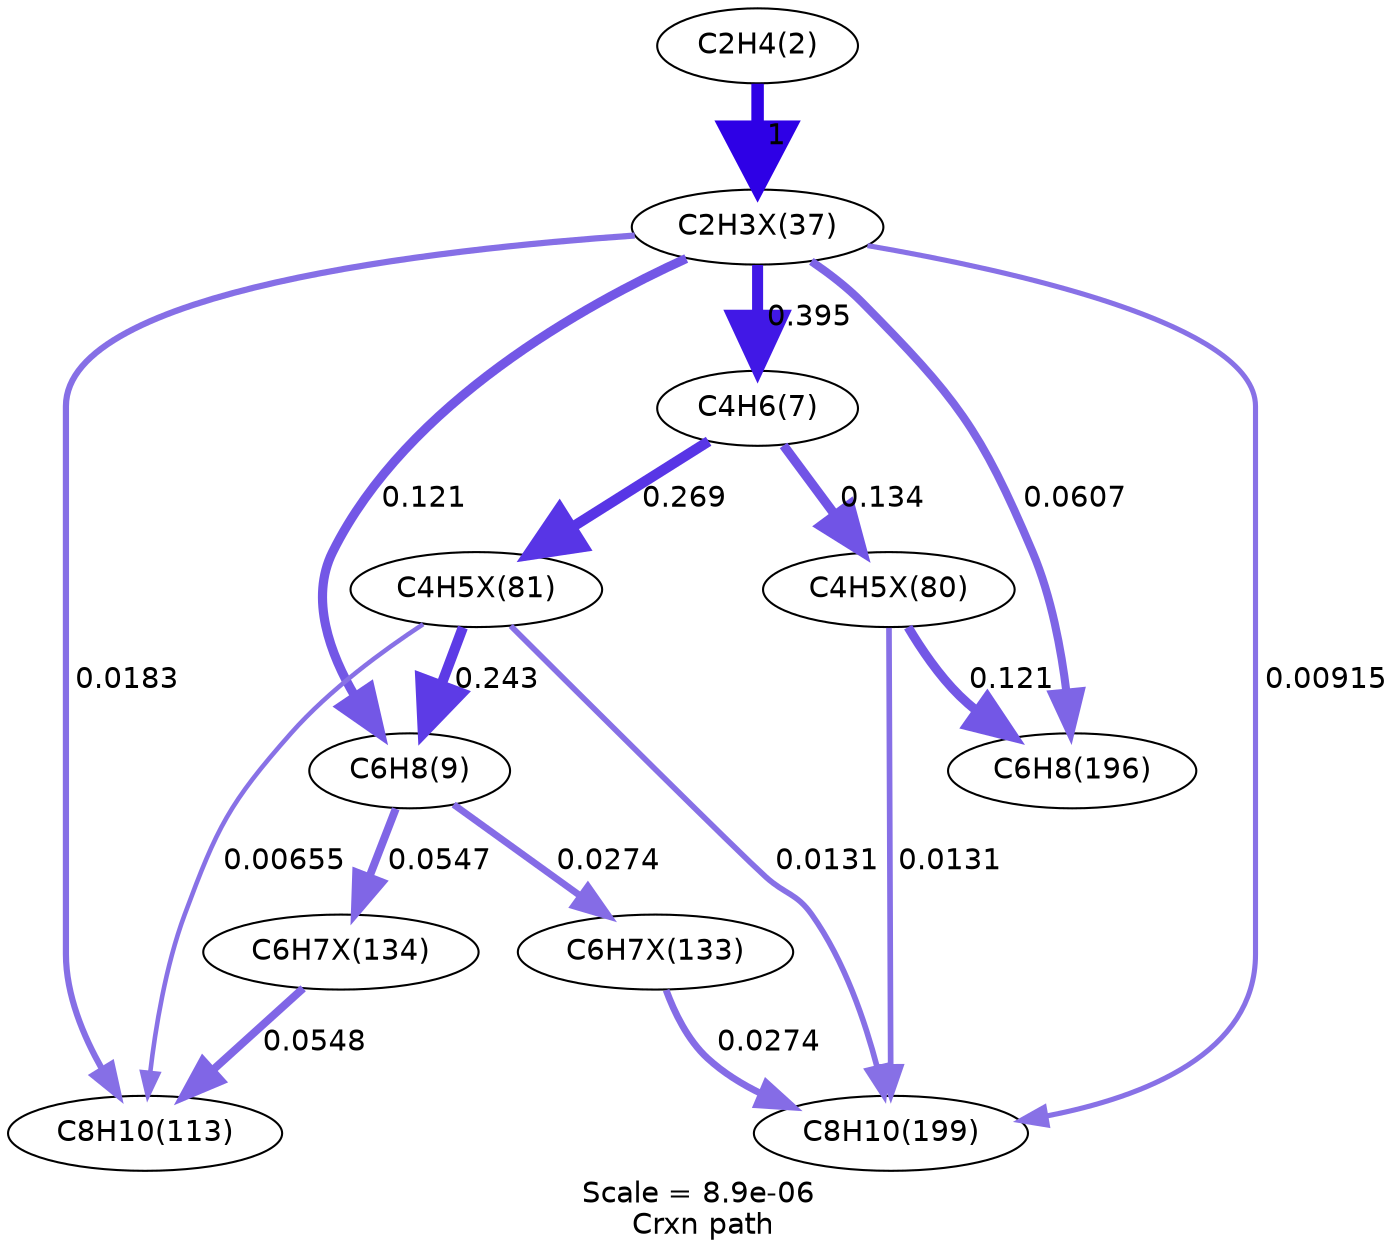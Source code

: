 digraph reaction_paths {
center=1;
s5 -> s30[fontname="Helvetica", style="setlinewidth(6)", arrowsize=3, color="0.7, 1.5, 0.9"
, label=" 1"];
s30 -> s8[fontname="Helvetica", style="setlinewidth(5.3)", arrowsize=2.65, color="0.7, 0.895, 0.9"
, label=" 0.395"];
s30 -> s9[fontname="Helvetica", style="setlinewidth(4.41)", arrowsize=2.2, color="0.7, 0.621, 0.9"
, label=" 0.121"];
s30 -> s13[fontname="Helvetica", style="setlinewidth(3.89)", arrowsize=1.94, color="0.7, 0.561, 0.9"
, label=" 0.0607"];
s30 -> s10[fontname="Helvetica", style="setlinewidth(2.98)", arrowsize=1.49, color="0.7, 0.518, 0.9"
, label=" 0.0183"];
s30 -> s14[fontname="Helvetica", style="setlinewidth(2.46)", arrowsize=1.23, color="0.7, 0.509, 0.9"
, label=" 0.00915"];
s8 -> s32[fontname="Helvetica", style="setlinewidth(5.01)", arrowsize=2.5, color="0.7, 0.769, 0.9"
, label=" 0.269"];
s8 -> s31[fontname="Helvetica", style="setlinewidth(4.49)", arrowsize=2.24, color="0.7, 0.634, 0.9"
, label=" 0.134"];
s32 -> s9[fontname="Helvetica", style="setlinewidth(4.93)", arrowsize=2.47, color="0.7, 0.743, 0.9"
, label=" 0.243"];
s32 -> s10[fontname="Helvetica", style="setlinewidth(2.2)", arrowsize=1.1, color="0.7, 0.507, 0.9"
, label=" 0.00655"];
s32 -> s14[fontname="Helvetica", style="setlinewidth(2.73)", arrowsize=1.36, color="0.7, 0.513, 0.9"
, label=" 0.0131"];
s9 -> s34[fontname="Helvetica", style="setlinewidth(3.81)", arrowsize=1.9, color="0.7, 0.555, 0.9"
, label=" 0.0547"];
s9 -> s33[fontname="Helvetica", style="setlinewidth(3.28)", arrowsize=1.64, color="0.7, 0.527, 0.9"
, label=" 0.0274"];
s31 -> s13[fontname="Helvetica", style="setlinewidth(4.41)", arrowsize=2.2, color="0.7, 0.621, 0.9"
, label=" 0.121"];
s31 -> s14[fontname="Helvetica", style="setlinewidth(2.73)", arrowsize=1.36, color="0.7, 0.513, 0.9"
, label=" 0.0131"];
s34 -> s10[fontname="Helvetica", style="setlinewidth(3.81)", arrowsize=1.9, color="0.7, 0.555, 0.9"
, label=" 0.0548"];
s33 -> s14[fontname="Helvetica", style="setlinewidth(3.29)", arrowsize=1.64, color="0.7, 0.527, 0.9"
, label=" 0.0274"];
s5 [ fontname="Helvetica", label="C2H4(2)"];
s8 [ fontname="Helvetica", label="C4H6(7)"];
s9 [ fontname="Helvetica", label="C6H8(9)"];
s10 [ fontname="Helvetica", label="C8H10(113)"];
s13 [ fontname="Helvetica", label="C6H8(196)"];
s14 [ fontname="Helvetica", label="C8H10(199)"];
s30 [ fontname="Helvetica", label="C2H3X(37)"];
s31 [ fontname="Helvetica", label="C4H5X(80)"];
s32 [ fontname="Helvetica", label="C4H5X(81)"];
s33 [ fontname="Helvetica", label="C6H7X(133)"];
s34 [ fontname="Helvetica", label="C6H7X(134)"];
 label = "Scale = 8.9e-06\l Crxn path";
 fontname = "Helvetica";
}
